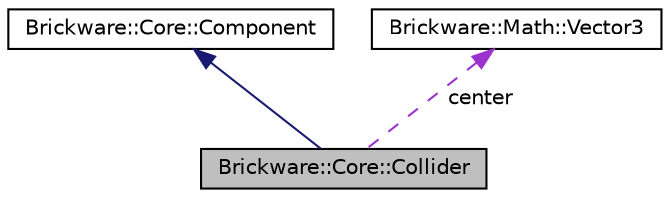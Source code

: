digraph "Brickware::Core::Collider"
{
  edge [fontname="Helvetica",fontsize="10",labelfontname="Helvetica",labelfontsize="10"];
  node [fontname="Helvetica",fontsize="10",shape=record];
  Node1 [label="Brickware::Core::Collider",height=0.2,width=0.4,color="black", fillcolor="grey75", style="filled", fontcolor="black"];
  Node2 -> Node1 [dir="back",color="midnightblue",fontsize="10",style="solid",fontname="Helvetica"];
  Node2 [label="Brickware::Core::Component",height=0.2,width=0.4,color="black", fillcolor="white", style="filled",URL="$classBrickware_1_1Core_1_1Component.html"];
  Node3 -> Node1 [dir="back",color="darkorchid3",fontsize="10",style="dashed",label=" center" ,fontname="Helvetica"];
  Node3 [label="Brickware::Math::Vector3",height=0.2,width=0.4,color="black", fillcolor="white", style="filled",URL="$classBrickware_1_1Math_1_1Vector3.html"];
}
